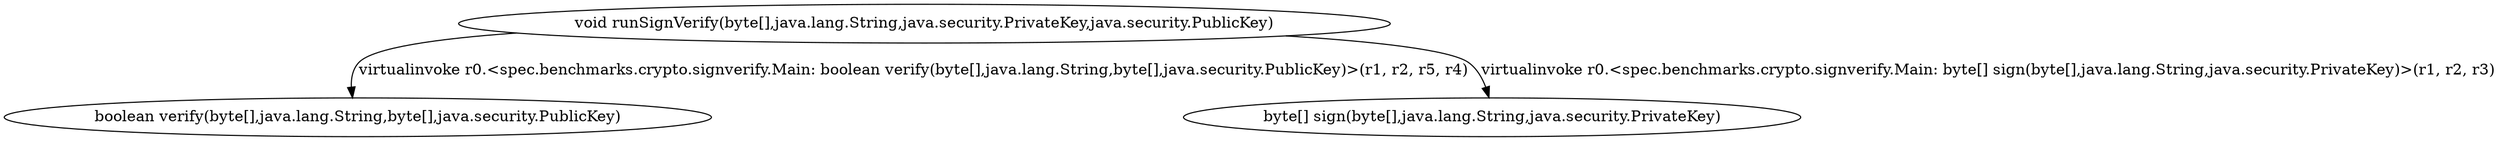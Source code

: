 digraph g {
0[label="void runSignVerify(byte[],java.lang.String,java.security.PrivateKey,java.security.PublicKey)"]
1[label="boolean verify(byte[],java.lang.String,byte[],java.security.PublicKey)"]
2[label="byte[] sign(byte[],java.lang.String,java.security.PrivateKey)"]
0->1[label="virtualinvoke r0.<spec.benchmarks.crypto.signverify.Main: boolean verify(byte[],java.lang.String,byte[],java.security.PublicKey)>(r1, r2, r5, r4)"]
0->2[label="virtualinvoke r0.<spec.benchmarks.crypto.signverify.Main: byte[] sign(byte[],java.lang.String,java.security.PrivateKey)>(r1, r2, r3)"]
}